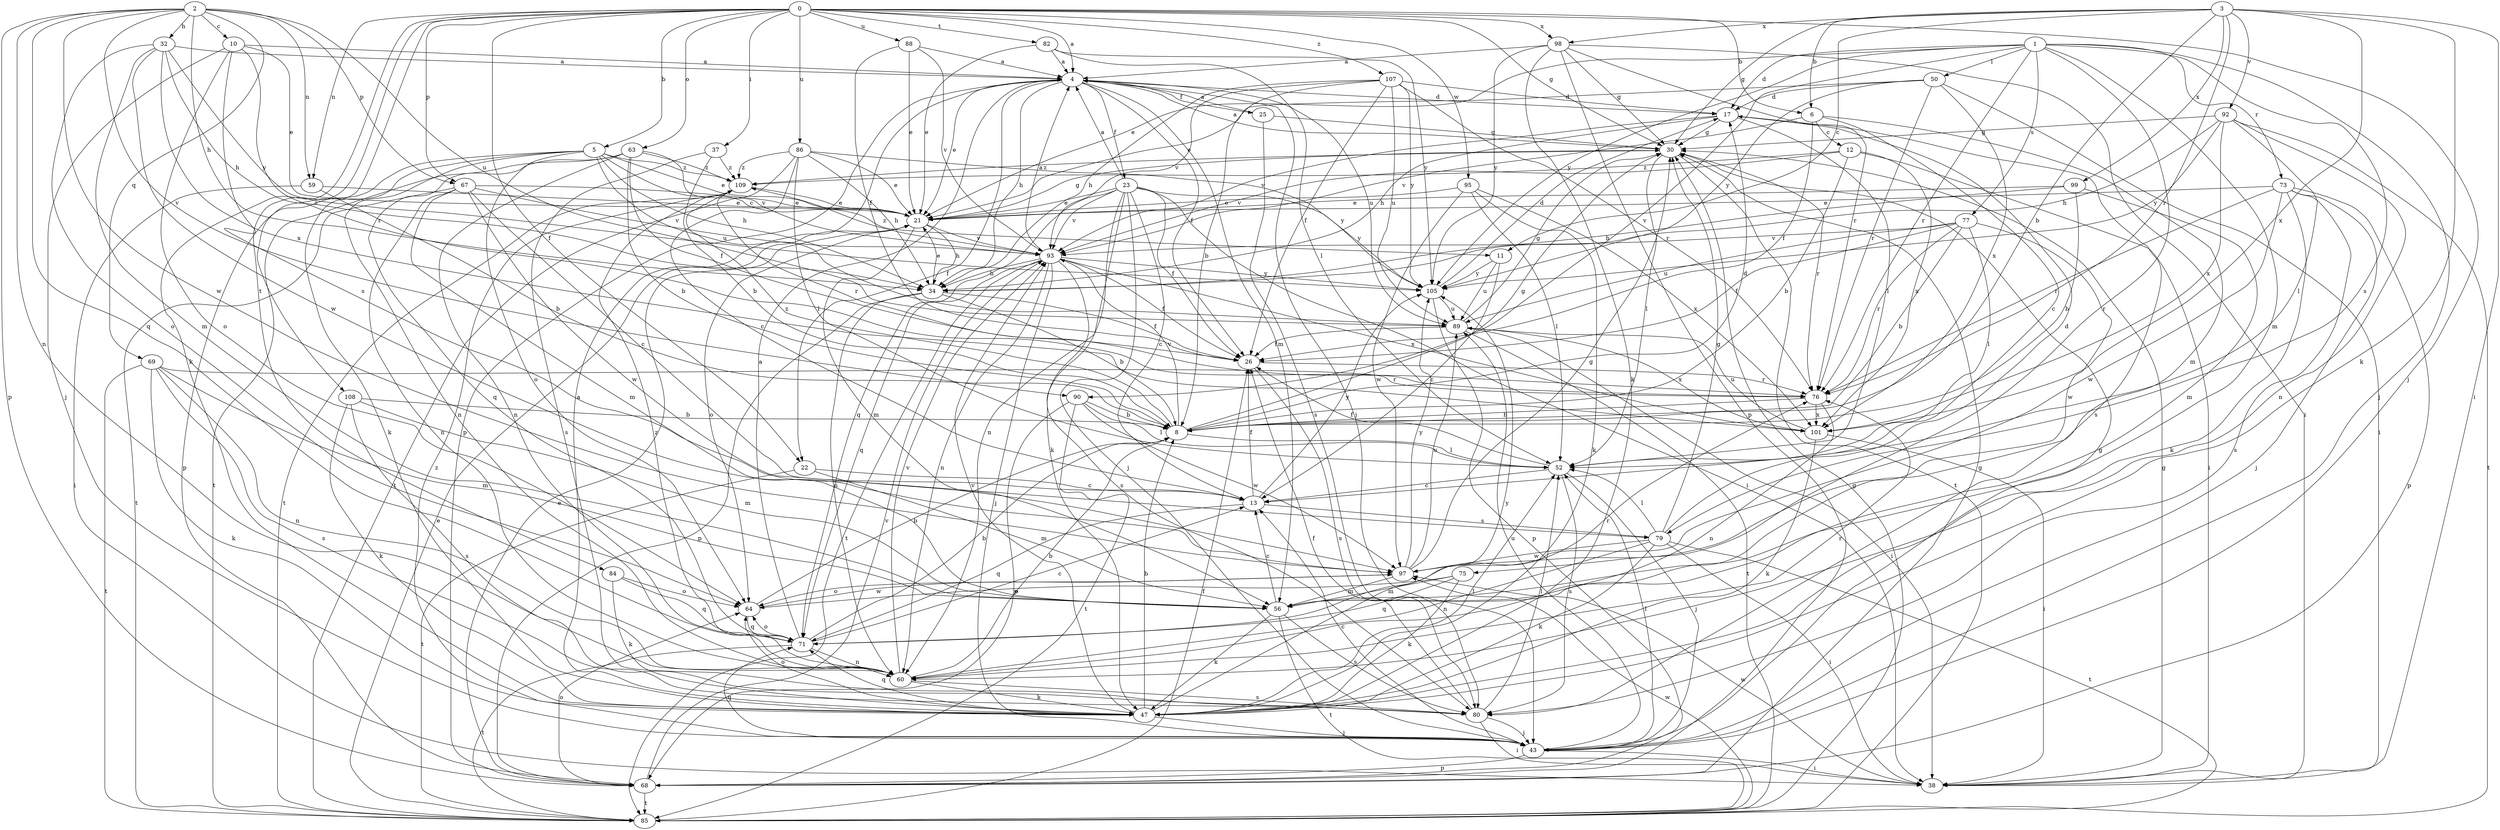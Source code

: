 strict digraph  {
0;
1;
2;
3;
4;
5;
6;
8;
10;
11;
12;
13;
17;
21;
22;
23;
25;
26;
30;
32;
34;
37;
38;
43;
47;
50;
52;
56;
59;
60;
63;
64;
67;
68;
69;
71;
73;
75;
76;
77;
79;
80;
82;
84;
85;
86;
88;
89;
90;
92;
93;
95;
97;
98;
99;
101;
105;
107;
108;
109;
0 -> 4  [label=a];
0 -> 5  [label=b];
0 -> 6  [label=b];
0 -> 22  [label=f];
0 -> 30  [label=g];
0 -> 37  [label=i];
0 -> 43  [label=j];
0 -> 47  [label=k];
0 -> 59  [label=n];
0 -> 63  [label=o];
0 -> 67  [label=p];
0 -> 82  [label=t];
0 -> 84  [label=t];
0 -> 86  [label=u];
0 -> 88  [label=u];
0 -> 95  [label=w];
0 -> 98  [label=x];
0 -> 107  [label=z];
0 -> 108  [label=z];
1 -> 17  [label=d];
1 -> 21  [label=e];
1 -> 43  [label=j];
1 -> 50  [label=l];
1 -> 56  [label=m];
1 -> 73  [label=r];
1 -> 75  [label=r];
1 -> 76  [label=r];
1 -> 77  [label=s];
1 -> 79  [label=s];
1 -> 90  [label=v];
1 -> 105  [label=y];
2 -> 10  [label=c];
2 -> 32  [label=h];
2 -> 34  [label=h];
2 -> 59  [label=n];
2 -> 60  [label=n];
2 -> 67  [label=p];
2 -> 68  [label=p];
2 -> 69  [label=q];
2 -> 71  [label=q];
2 -> 89  [label=u];
2 -> 90  [label=v];
2 -> 97  [label=w];
3 -> 6  [label=b];
3 -> 8  [label=b];
3 -> 11  [label=c];
3 -> 30  [label=g];
3 -> 38  [label=i];
3 -> 47  [label=k];
3 -> 76  [label=r];
3 -> 92  [label=v];
3 -> 98  [label=x];
3 -> 99  [label=x];
3 -> 101  [label=x];
4 -> 17  [label=d];
4 -> 21  [label=e];
4 -> 22  [label=f];
4 -> 23  [label=f];
4 -> 25  [label=f];
4 -> 26  [label=f];
4 -> 34  [label=h];
4 -> 43  [label=j];
4 -> 56  [label=m];
4 -> 68  [label=p];
4 -> 89  [label=u];
5 -> 11  [label=c];
5 -> 21  [label=e];
5 -> 34  [label=h];
5 -> 47  [label=k];
5 -> 60  [label=n];
5 -> 64  [label=o];
5 -> 68  [label=p];
5 -> 89  [label=u];
5 -> 109  [label=z];
6 -> 12  [label=c];
6 -> 13  [label=c];
6 -> 26  [label=f];
6 -> 56  [label=m];
6 -> 93  [label=v];
8 -> 17  [label=d];
8 -> 30  [label=g];
8 -> 52  [label=l];
8 -> 93  [label=v];
8 -> 109  [label=z];
10 -> 4  [label=a];
10 -> 21  [label=e];
10 -> 43  [label=j];
10 -> 64  [label=o];
10 -> 76  [label=r];
10 -> 79  [label=s];
11 -> 13  [label=c];
11 -> 89  [label=u];
11 -> 105  [label=y];
12 -> 8  [label=b];
12 -> 38  [label=i];
12 -> 93  [label=v];
12 -> 101  [label=x];
12 -> 109  [label=z];
13 -> 26  [label=f];
13 -> 71  [label=q];
13 -> 79  [label=s];
13 -> 105  [label=y];
17 -> 30  [label=g];
17 -> 34  [label=h];
17 -> 52  [label=l];
17 -> 80  [label=s];
17 -> 93  [label=v];
21 -> 30  [label=g];
21 -> 34  [label=h];
21 -> 56  [label=m];
21 -> 64  [label=o];
21 -> 93  [label=v];
22 -> 13  [label=c];
22 -> 56  [label=m];
22 -> 85  [label=t];
23 -> 4  [label=a];
23 -> 13  [label=c];
23 -> 21  [label=e];
23 -> 26  [label=f];
23 -> 38  [label=i];
23 -> 43  [label=j];
23 -> 47  [label=k];
23 -> 60  [label=n];
23 -> 71  [label=q];
23 -> 93  [label=v];
23 -> 105  [label=y];
25 -> 4  [label=a];
25 -> 30  [label=g];
25 -> 80  [label=s];
26 -> 76  [label=r];
26 -> 80  [label=s];
30 -> 4  [label=a];
30 -> 52  [label=l];
30 -> 76  [label=r];
30 -> 85  [label=t];
30 -> 109  [label=z];
32 -> 4  [label=a];
32 -> 34  [label=h];
32 -> 56  [label=m];
32 -> 64  [label=o];
32 -> 97  [label=w];
32 -> 101  [label=x];
32 -> 105  [label=y];
34 -> 8  [label=b];
34 -> 21  [label=e];
34 -> 26  [label=f];
34 -> 60  [label=n];
34 -> 68  [label=p];
37 -> 8  [label=b];
37 -> 80  [label=s];
37 -> 109  [label=z];
38 -> 30  [label=g];
38 -> 97  [label=w];
43 -> 13  [label=c];
43 -> 30  [label=g];
43 -> 38  [label=i];
43 -> 52  [label=l];
43 -> 68  [label=p];
43 -> 71  [label=q];
43 -> 89  [label=u];
43 -> 109  [label=z];
47 -> 4  [label=a];
47 -> 8  [label=b];
47 -> 43  [label=j];
47 -> 52  [label=l];
47 -> 64  [label=o];
47 -> 71  [label=q];
47 -> 93  [label=v];
47 -> 105  [label=y];
50 -> 17  [label=d];
50 -> 21  [label=e];
50 -> 38  [label=i];
50 -> 76  [label=r];
50 -> 101  [label=x];
50 -> 105  [label=y];
52 -> 13  [label=c];
52 -> 26  [label=f];
52 -> 43  [label=j];
52 -> 80  [label=s];
56 -> 13  [label=c];
56 -> 47  [label=k];
56 -> 80  [label=s];
56 -> 85  [label=t];
59 -> 8  [label=b];
59 -> 21  [label=e];
59 -> 38  [label=i];
60 -> 8  [label=b];
60 -> 47  [label=k];
60 -> 76  [label=r];
60 -> 80  [label=s];
60 -> 93  [label=v];
60 -> 109  [label=z];
63 -> 8  [label=b];
63 -> 26  [label=f];
63 -> 60  [label=n];
63 -> 71  [label=q];
63 -> 85  [label=t];
63 -> 93  [label=v];
63 -> 109  [label=z];
64 -> 8  [label=b];
64 -> 71  [label=q];
64 -> 97  [label=w];
67 -> 13  [label=c];
67 -> 21  [label=e];
67 -> 56  [label=m];
67 -> 60  [label=n];
67 -> 85  [label=t];
67 -> 93  [label=v];
67 -> 97  [label=w];
68 -> 21  [label=e];
68 -> 30  [label=g];
68 -> 64  [label=o];
68 -> 85  [label=t];
68 -> 93  [label=v];
69 -> 47  [label=k];
69 -> 56  [label=m];
69 -> 60  [label=n];
69 -> 76  [label=r];
69 -> 80  [label=s];
69 -> 85  [label=t];
71 -> 4  [label=a];
71 -> 8  [label=b];
71 -> 13  [label=c];
71 -> 60  [label=n];
71 -> 64  [label=o];
71 -> 76  [label=r];
71 -> 85  [label=t];
73 -> 21  [label=e];
73 -> 43  [label=j];
73 -> 47  [label=k];
73 -> 68  [label=p];
73 -> 76  [label=r];
73 -> 80  [label=s];
73 -> 97  [label=w];
75 -> 47  [label=k];
75 -> 56  [label=m];
75 -> 64  [label=o];
75 -> 71  [label=q];
76 -> 8  [label=b];
76 -> 60  [label=n];
76 -> 101  [label=x];
77 -> 8  [label=b];
77 -> 26  [label=f];
77 -> 52  [label=l];
77 -> 76  [label=r];
77 -> 89  [label=u];
77 -> 93  [label=v];
77 -> 97  [label=w];
79 -> 17  [label=d];
79 -> 30  [label=g];
79 -> 38  [label=i];
79 -> 47  [label=k];
79 -> 52  [label=l];
79 -> 60  [label=n];
79 -> 85  [label=t];
79 -> 97  [label=w];
80 -> 26  [label=f];
80 -> 38  [label=i];
80 -> 43  [label=j];
80 -> 52  [label=l];
82 -> 4  [label=a];
82 -> 21  [label=e];
82 -> 52  [label=l];
82 -> 105  [label=y];
84 -> 47  [label=k];
84 -> 64  [label=o];
84 -> 71  [label=q];
85 -> 21  [label=e];
85 -> 26  [label=f];
85 -> 30  [label=g];
85 -> 97  [label=w];
86 -> 13  [label=c];
86 -> 21  [label=e];
86 -> 34  [label=h];
86 -> 52  [label=l];
86 -> 85  [label=t];
86 -> 105  [label=y];
86 -> 109  [label=z];
88 -> 4  [label=a];
88 -> 21  [label=e];
88 -> 26  [label=f];
88 -> 93  [label=v];
89 -> 26  [label=f];
89 -> 30  [label=g];
89 -> 38  [label=i];
89 -> 85  [label=t];
89 -> 101  [label=x];
90 -> 8  [label=b];
90 -> 52  [label=l];
90 -> 68  [label=p];
90 -> 85  [label=t];
90 -> 97  [label=w];
92 -> 30  [label=g];
92 -> 34  [label=h];
92 -> 52  [label=l];
92 -> 60  [label=n];
92 -> 85  [label=t];
92 -> 101  [label=x];
92 -> 105  [label=y];
93 -> 4  [label=a];
93 -> 26  [label=f];
93 -> 34  [label=h];
93 -> 43  [label=j];
93 -> 60  [label=n];
93 -> 71  [label=q];
93 -> 80  [label=s];
93 -> 85  [label=t];
93 -> 101  [label=x];
93 -> 105  [label=y];
93 -> 109  [label=z];
95 -> 21  [label=e];
95 -> 47  [label=k];
95 -> 52  [label=l];
95 -> 97  [label=w];
95 -> 101  [label=x];
97 -> 30  [label=g];
97 -> 56  [label=m];
97 -> 64  [label=o];
97 -> 89  [label=u];
97 -> 105  [label=y];
98 -> 4  [label=a];
98 -> 30  [label=g];
98 -> 38  [label=i];
98 -> 47  [label=k];
98 -> 68  [label=p];
98 -> 76  [label=r];
98 -> 105  [label=y];
99 -> 8  [label=b];
99 -> 21  [label=e];
99 -> 34  [label=h];
99 -> 56  [label=m];
101 -> 38  [label=i];
101 -> 47  [label=k];
101 -> 89  [label=u];
105 -> 17  [label=d];
105 -> 68  [label=p];
105 -> 89  [label=u];
107 -> 8  [label=b];
107 -> 17  [label=d];
107 -> 26  [label=f];
107 -> 34  [label=h];
107 -> 76  [label=r];
107 -> 89  [label=u];
107 -> 93  [label=v];
107 -> 105  [label=y];
108 -> 8  [label=b];
108 -> 47  [label=k];
108 -> 56  [label=m];
108 -> 80  [label=s];
109 -> 21  [label=e];
109 -> 76  [label=r];
109 -> 85  [label=t];
}
